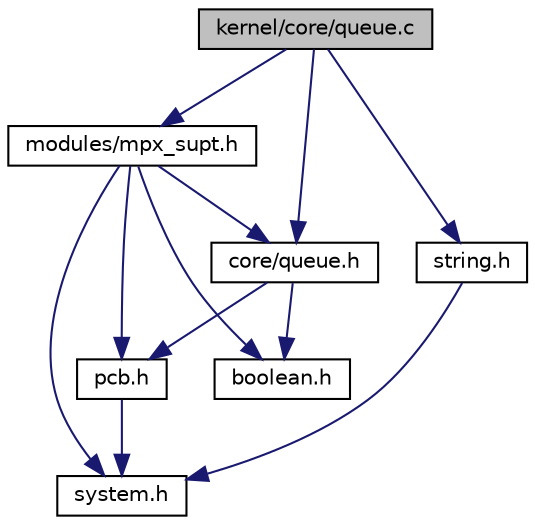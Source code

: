 digraph "kernel/core/queue.c"
{
  edge [fontname="Helvetica",fontsize="10",labelfontname="Helvetica",labelfontsize="10"];
  node [fontname="Helvetica",fontsize="10",shape=record];
  Node1 [label="kernel/core/queue.c",height=0.2,width=0.4,color="black", fillcolor="grey75", style="filled", fontcolor="black"];
  Node1 -> Node2 [color="midnightblue",fontsize="10",style="solid",fontname="Helvetica"];
  Node2 [label="core/queue.h",height=0.2,width=0.4,color="black", fillcolor="white", style="filled",URL="$queue_8h.html"];
  Node2 -> Node3 [color="midnightblue",fontsize="10",style="solid",fontname="Helvetica"];
  Node3 [label="pcb.h",height=0.2,width=0.4,color="black", fillcolor="white", style="filled",URL="$pcb_8h.html"];
  Node3 -> Node4 [color="midnightblue",fontsize="10",style="solid",fontname="Helvetica"];
  Node4 [label="system.h",height=0.2,width=0.4,color="black", fillcolor="white", style="filled",URL="$system_8h.html"];
  Node2 -> Node5 [color="midnightblue",fontsize="10",style="solid",fontname="Helvetica"];
  Node5 [label="boolean.h",height=0.2,width=0.4,color="black", fillcolor="white", style="filled",URL="$boolean_8h.html"];
  Node1 -> Node6 [color="midnightblue",fontsize="10",style="solid",fontname="Helvetica"];
  Node6 [label="modules/mpx_supt.h",height=0.2,width=0.4,color="black", fillcolor="white", style="filled",URL="$mpx__supt_8h.html"];
  Node6 -> Node2 [color="midnightblue",fontsize="10",style="solid",fontname="Helvetica"];
  Node6 -> Node3 [color="midnightblue",fontsize="10",style="solid",fontname="Helvetica"];
  Node6 -> Node5 [color="midnightblue",fontsize="10",style="solid",fontname="Helvetica"];
  Node6 -> Node4 [color="midnightblue",fontsize="10",style="solid",fontname="Helvetica"];
  Node1 -> Node7 [color="midnightblue",fontsize="10",style="solid",fontname="Helvetica"];
  Node7 [label="string.h",height=0.2,width=0.4,color="black", fillcolor="white", style="filled",URL="$string_8h.html"];
  Node7 -> Node4 [color="midnightblue",fontsize="10",style="solid",fontname="Helvetica"];
}
